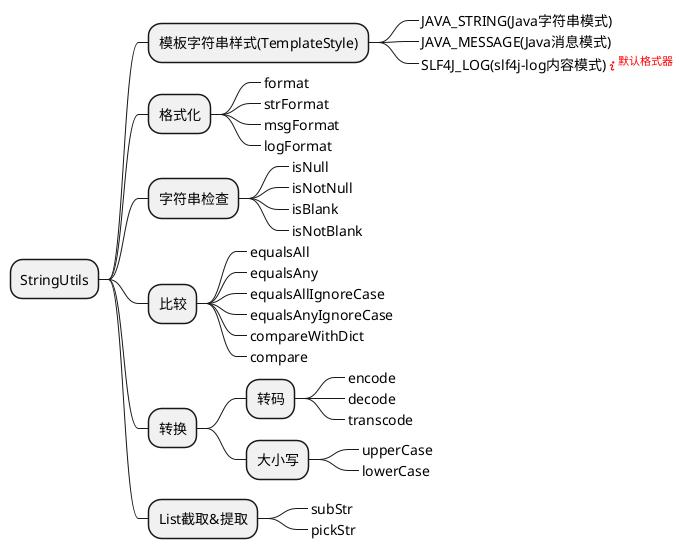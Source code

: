 @startmindmap
* StringUtils

** 模板字符串样式(TemplateStyle)
***_ JAVA_STRING(Java字符串模式)
***_ JAVA_MESSAGE(Java消息模式)
***_ SLF4J_LOG(slf4j-log内容模式)<font color=red><&info><sup>默认格式器</sup></font>

** 格式化
***_ format
***_ strFormat
***_ msgFormat
***_ logFormat

** 字符串检查
***_ isNull
***_ isNotNull
***_ isBlank
***_ isNotBlank

** 比较
***_ equalsAll
***_ equalsAny
***_ equalsAllIgnoreCase
***_ equalsAnyIgnoreCase
***_ compareWithDict
***_ compare

** 转换
*** 转码
****_ encode
****_ decode
****_ transcode
*** 大小写
****_ upperCase
****_ lowerCase

** List截取&提取
***_ subStr
***_ pickStr

@endmindmap